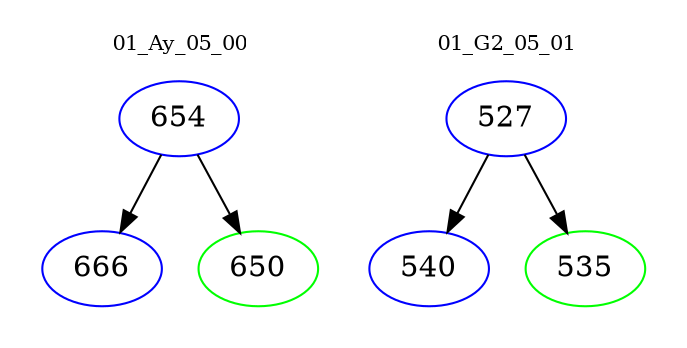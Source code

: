 digraph{
subgraph cluster_0 {
color = white
label = "01_Ay_05_00";
fontsize=10;
T0_654 [label="654", color="blue"]
T0_654 -> T0_666 [color="black"]
T0_666 [label="666", color="blue"]
T0_654 -> T0_650 [color="black"]
T0_650 [label="650", color="green"]
}
subgraph cluster_1 {
color = white
label = "01_G2_05_01";
fontsize=10;
T1_527 [label="527", color="blue"]
T1_527 -> T1_540 [color="black"]
T1_540 [label="540", color="blue"]
T1_527 -> T1_535 [color="black"]
T1_535 [label="535", color="green"]
}
}
